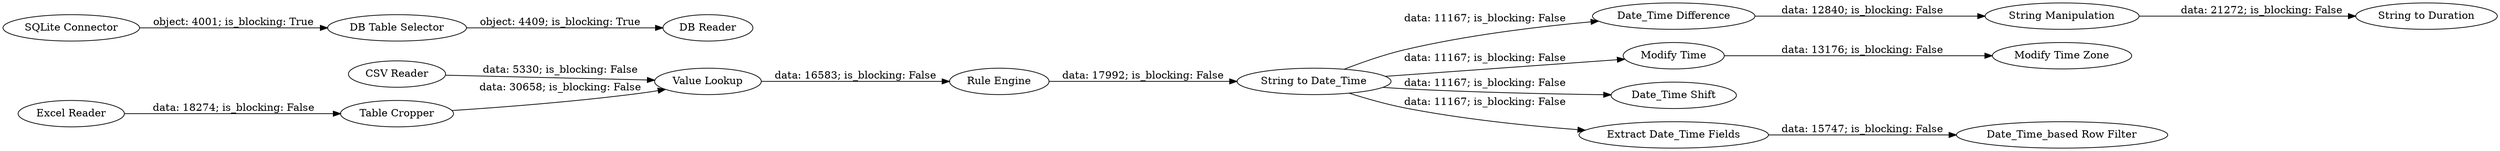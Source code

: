 digraph {
	"3767999287879750653_427" [label="String Manipulation"]
	"3767999287879750653_425" [label="Date_Time Difference"]
	"3767999287879750653_404" [label="DB Reader"]
	"3767999287879750653_406" [label="SQLite Connector"]
	"3767999287879750653_271" [label="Value Lookup"]
	"3767999287879750653_433" [label="Excel Reader"]
	"3767999287879750653_428" [label="Modify Time"]
	"3767999287879750653_426" [label="String to Duration"]
	"3767999287879750653_429" [label="Modify Time Zone"]
	"3767999287879750653_272" [label="Rule Engine"]
	"3767999287879750653_273" [label="String to Date_Time"]
	"3767999287879750653_421" [label="Date_Time Shift"]
	"3767999287879750653_424" [label="CSV Reader"]
	"3767999287879750653_403" [label="DB Table Selector"]
	"3767999287879750653_422" [label="Extract Date_Time Fields"]
	"3767999287879750653_266" [label="Table Cropper"]
	"3767999287879750653_423" [label="Date_Time_based Row Filter"]
	"3767999287879750653_406" -> "3767999287879750653_403" [label="object: 4001; is_blocking: True"]
	"3767999287879750653_433" -> "3767999287879750653_266" [label="data: 18274; is_blocking: False"]
	"3767999287879750653_272" -> "3767999287879750653_273" [label="data: 17992; is_blocking: False"]
	"3767999287879750653_422" -> "3767999287879750653_423" [label="data: 15747; is_blocking: False"]
	"3767999287879750653_271" -> "3767999287879750653_272" [label="data: 16583; is_blocking: False"]
	"3767999287879750653_424" -> "3767999287879750653_271" [label="data: 5330; is_blocking: False"]
	"3767999287879750653_428" -> "3767999287879750653_429" [label="data: 13176; is_blocking: False"]
	"3767999287879750653_425" -> "3767999287879750653_427" [label="data: 12840; is_blocking: False"]
	"3767999287879750653_273" -> "3767999287879750653_428" [label="data: 11167; is_blocking: False"]
	"3767999287879750653_273" -> "3767999287879750653_425" [label="data: 11167; is_blocking: False"]
	"3767999287879750653_403" -> "3767999287879750653_404" [label="object: 4409; is_blocking: True"]
	"3767999287879750653_273" -> "3767999287879750653_422" [label="data: 11167; is_blocking: False"]
	"3767999287879750653_266" -> "3767999287879750653_271" [label="data: 30658; is_blocking: False"]
	"3767999287879750653_427" -> "3767999287879750653_426" [label="data: 21272; is_blocking: False"]
	"3767999287879750653_273" -> "3767999287879750653_421" [label="data: 11167; is_blocking: False"]
	rankdir=LR
}

